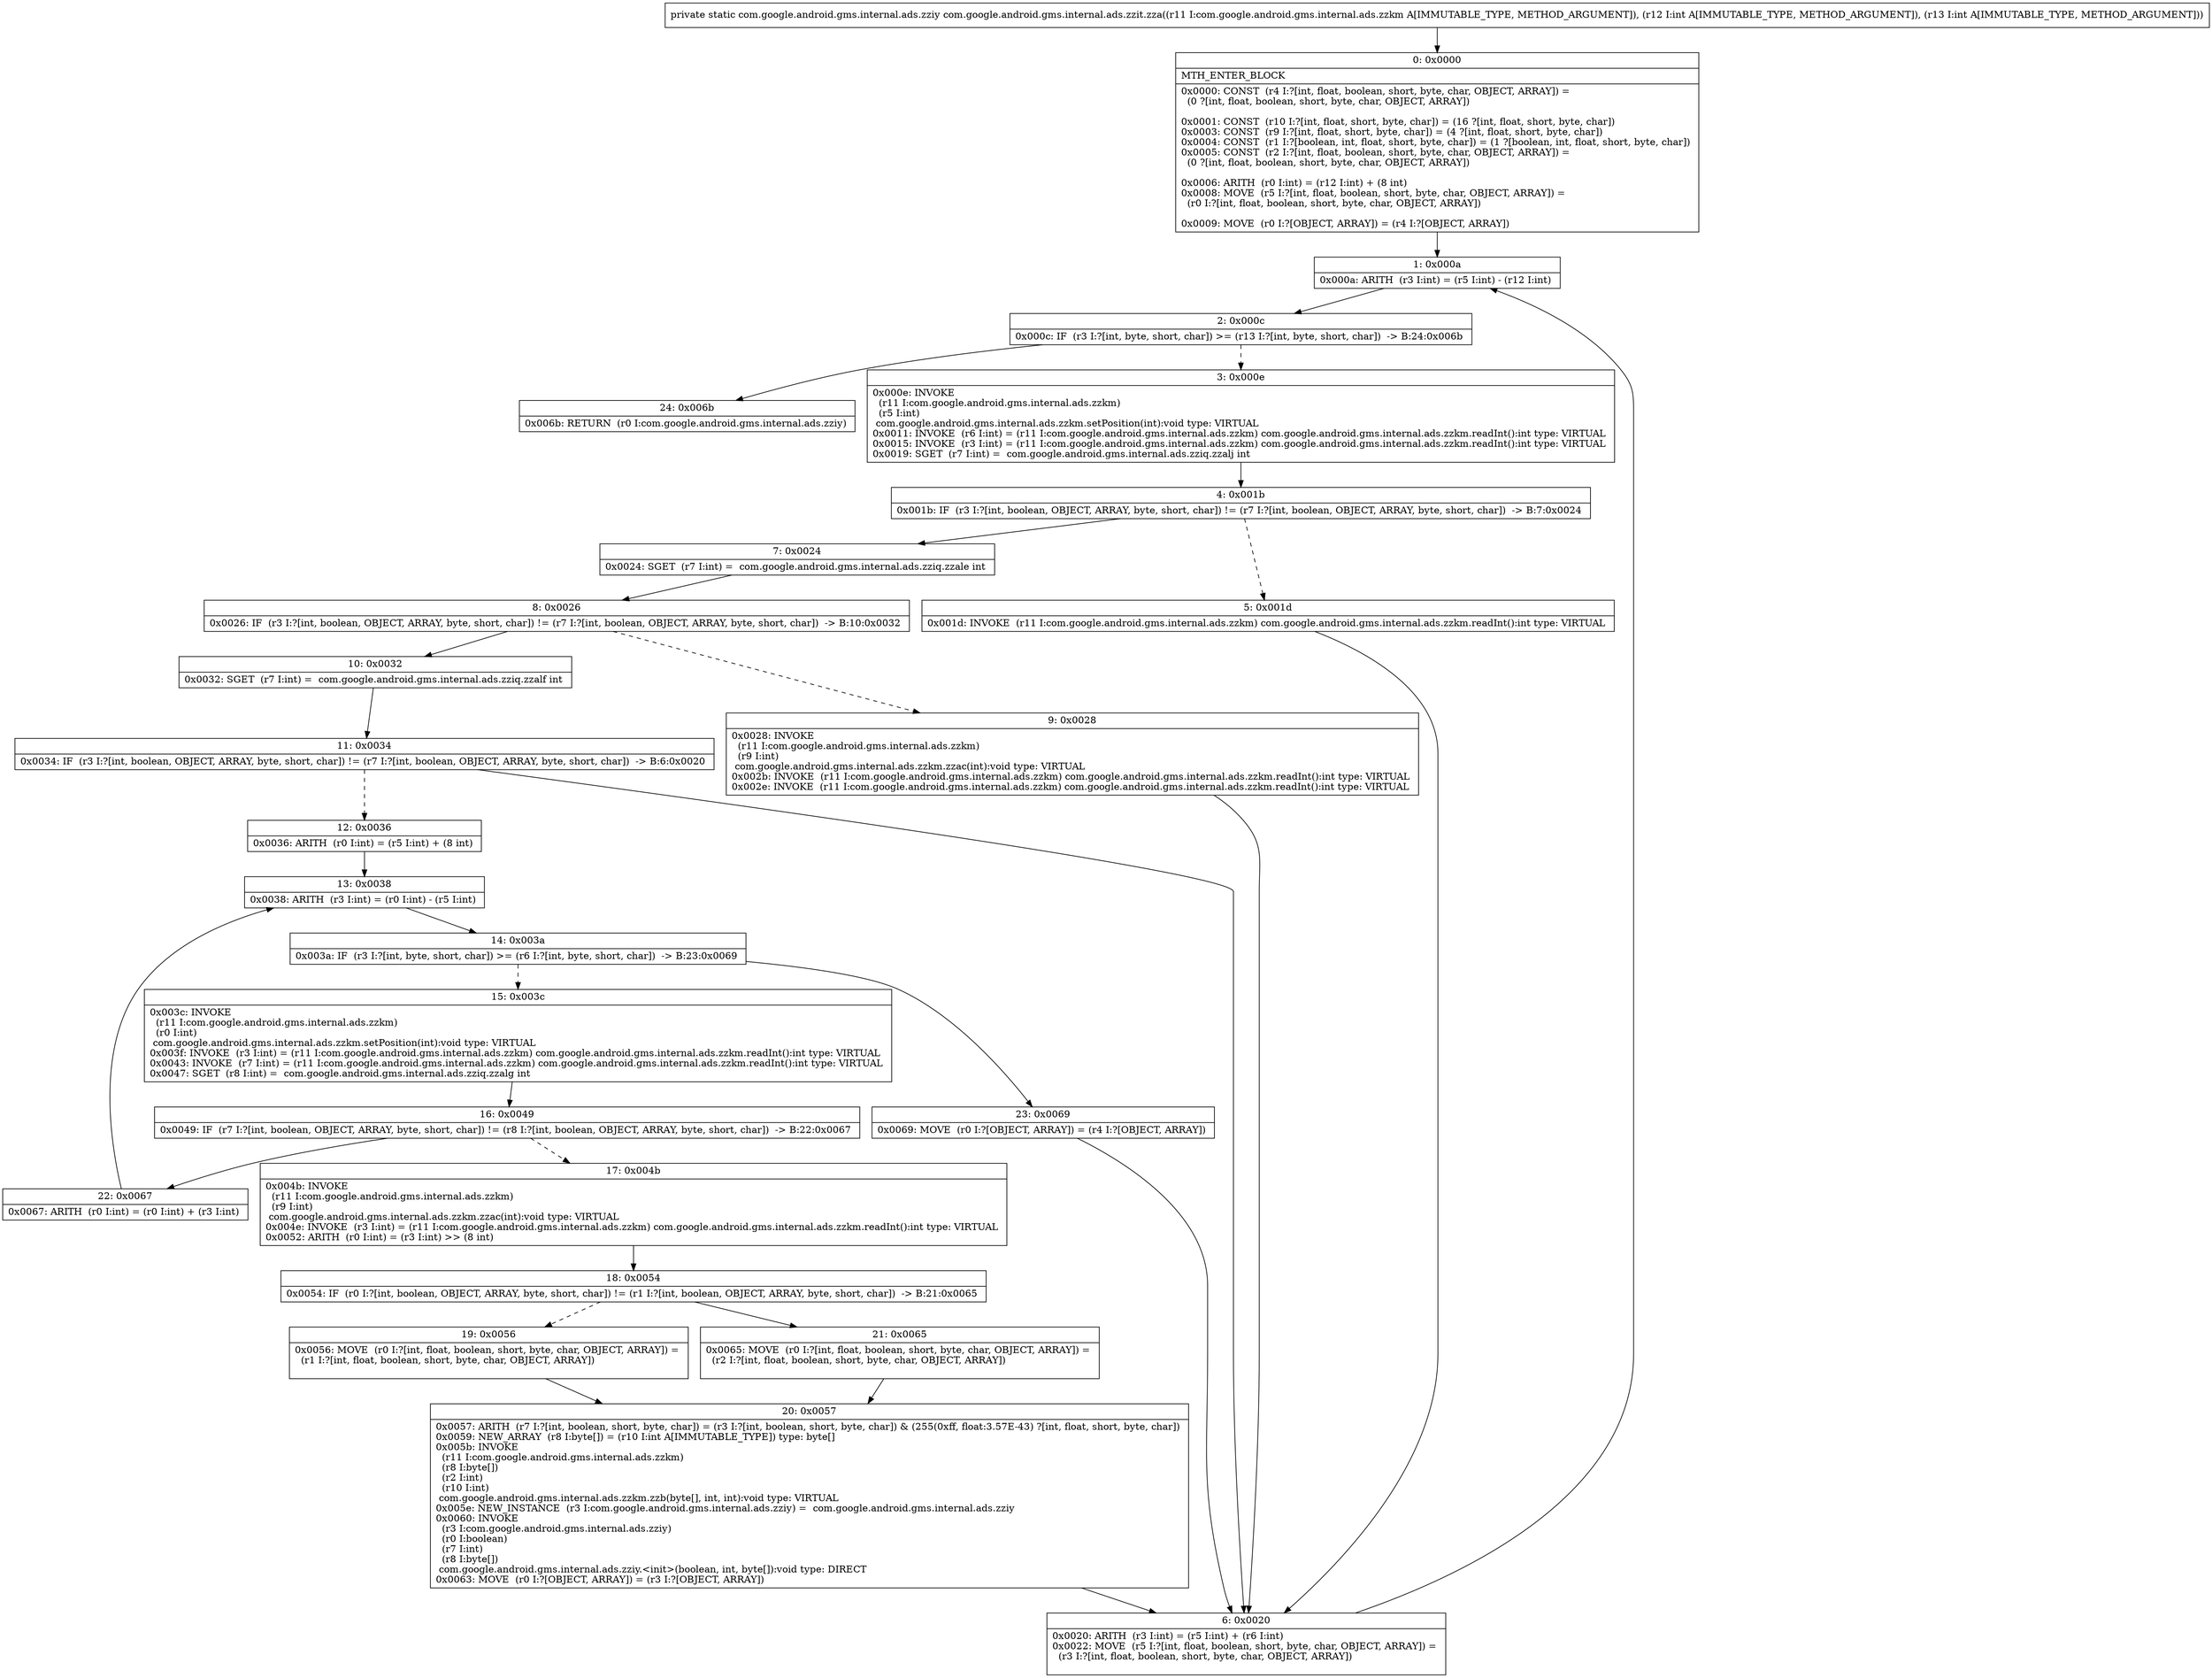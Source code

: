 digraph "CFG forcom.google.android.gms.internal.ads.zzit.zza(Lcom\/google\/android\/gms\/internal\/ads\/zzkm;II)Lcom\/google\/android\/gms\/internal\/ads\/zziy;" {
Node_0 [shape=record,label="{0\:\ 0x0000|MTH_ENTER_BLOCK\l|0x0000: CONST  (r4 I:?[int, float, boolean, short, byte, char, OBJECT, ARRAY]) = \l  (0 ?[int, float, boolean, short, byte, char, OBJECT, ARRAY])\l \l0x0001: CONST  (r10 I:?[int, float, short, byte, char]) = (16 ?[int, float, short, byte, char]) \l0x0003: CONST  (r9 I:?[int, float, short, byte, char]) = (4 ?[int, float, short, byte, char]) \l0x0004: CONST  (r1 I:?[boolean, int, float, short, byte, char]) = (1 ?[boolean, int, float, short, byte, char]) \l0x0005: CONST  (r2 I:?[int, float, boolean, short, byte, char, OBJECT, ARRAY]) = \l  (0 ?[int, float, boolean, short, byte, char, OBJECT, ARRAY])\l \l0x0006: ARITH  (r0 I:int) = (r12 I:int) + (8 int) \l0x0008: MOVE  (r5 I:?[int, float, boolean, short, byte, char, OBJECT, ARRAY]) = \l  (r0 I:?[int, float, boolean, short, byte, char, OBJECT, ARRAY])\l \l0x0009: MOVE  (r0 I:?[OBJECT, ARRAY]) = (r4 I:?[OBJECT, ARRAY]) \l}"];
Node_1 [shape=record,label="{1\:\ 0x000a|0x000a: ARITH  (r3 I:int) = (r5 I:int) \- (r12 I:int) \l}"];
Node_2 [shape=record,label="{2\:\ 0x000c|0x000c: IF  (r3 I:?[int, byte, short, char]) \>= (r13 I:?[int, byte, short, char])  \-\> B:24:0x006b \l}"];
Node_3 [shape=record,label="{3\:\ 0x000e|0x000e: INVOKE  \l  (r11 I:com.google.android.gms.internal.ads.zzkm)\l  (r5 I:int)\l com.google.android.gms.internal.ads.zzkm.setPosition(int):void type: VIRTUAL \l0x0011: INVOKE  (r6 I:int) = (r11 I:com.google.android.gms.internal.ads.zzkm) com.google.android.gms.internal.ads.zzkm.readInt():int type: VIRTUAL \l0x0015: INVOKE  (r3 I:int) = (r11 I:com.google.android.gms.internal.ads.zzkm) com.google.android.gms.internal.ads.zzkm.readInt():int type: VIRTUAL \l0x0019: SGET  (r7 I:int) =  com.google.android.gms.internal.ads.zziq.zzalj int \l}"];
Node_4 [shape=record,label="{4\:\ 0x001b|0x001b: IF  (r3 I:?[int, boolean, OBJECT, ARRAY, byte, short, char]) != (r7 I:?[int, boolean, OBJECT, ARRAY, byte, short, char])  \-\> B:7:0x0024 \l}"];
Node_5 [shape=record,label="{5\:\ 0x001d|0x001d: INVOKE  (r11 I:com.google.android.gms.internal.ads.zzkm) com.google.android.gms.internal.ads.zzkm.readInt():int type: VIRTUAL \l}"];
Node_6 [shape=record,label="{6\:\ 0x0020|0x0020: ARITH  (r3 I:int) = (r5 I:int) + (r6 I:int) \l0x0022: MOVE  (r5 I:?[int, float, boolean, short, byte, char, OBJECT, ARRAY]) = \l  (r3 I:?[int, float, boolean, short, byte, char, OBJECT, ARRAY])\l \l}"];
Node_7 [shape=record,label="{7\:\ 0x0024|0x0024: SGET  (r7 I:int) =  com.google.android.gms.internal.ads.zziq.zzale int \l}"];
Node_8 [shape=record,label="{8\:\ 0x0026|0x0026: IF  (r3 I:?[int, boolean, OBJECT, ARRAY, byte, short, char]) != (r7 I:?[int, boolean, OBJECT, ARRAY, byte, short, char])  \-\> B:10:0x0032 \l}"];
Node_9 [shape=record,label="{9\:\ 0x0028|0x0028: INVOKE  \l  (r11 I:com.google.android.gms.internal.ads.zzkm)\l  (r9 I:int)\l com.google.android.gms.internal.ads.zzkm.zzac(int):void type: VIRTUAL \l0x002b: INVOKE  (r11 I:com.google.android.gms.internal.ads.zzkm) com.google.android.gms.internal.ads.zzkm.readInt():int type: VIRTUAL \l0x002e: INVOKE  (r11 I:com.google.android.gms.internal.ads.zzkm) com.google.android.gms.internal.ads.zzkm.readInt():int type: VIRTUAL \l}"];
Node_10 [shape=record,label="{10\:\ 0x0032|0x0032: SGET  (r7 I:int) =  com.google.android.gms.internal.ads.zziq.zzalf int \l}"];
Node_11 [shape=record,label="{11\:\ 0x0034|0x0034: IF  (r3 I:?[int, boolean, OBJECT, ARRAY, byte, short, char]) != (r7 I:?[int, boolean, OBJECT, ARRAY, byte, short, char])  \-\> B:6:0x0020 \l}"];
Node_12 [shape=record,label="{12\:\ 0x0036|0x0036: ARITH  (r0 I:int) = (r5 I:int) + (8 int) \l}"];
Node_13 [shape=record,label="{13\:\ 0x0038|0x0038: ARITH  (r3 I:int) = (r0 I:int) \- (r5 I:int) \l}"];
Node_14 [shape=record,label="{14\:\ 0x003a|0x003a: IF  (r3 I:?[int, byte, short, char]) \>= (r6 I:?[int, byte, short, char])  \-\> B:23:0x0069 \l}"];
Node_15 [shape=record,label="{15\:\ 0x003c|0x003c: INVOKE  \l  (r11 I:com.google.android.gms.internal.ads.zzkm)\l  (r0 I:int)\l com.google.android.gms.internal.ads.zzkm.setPosition(int):void type: VIRTUAL \l0x003f: INVOKE  (r3 I:int) = (r11 I:com.google.android.gms.internal.ads.zzkm) com.google.android.gms.internal.ads.zzkm.readInt():int type: VIRTUAL \l0x0043: INVOKE  (r7 I:int) = (r11 I:com.google.android.gms.internal.ads.zzkm) com.google.android.gms.internal.ads.zzkm.readInt():int type: VIRTUAL \l0x0047: SGET  (r8 I:int) =  com.google.android.gms.internal.ads.zziq.zzalg int \l}"];
Node_16 [shape=record,label="{16\:\ 0x0049|0x0049: IF  (r7 I:?[int, boolean, OBJECT, ARRAY, byte, short, char]) != (r8 I:?[int, boolean, OBJECT, ARRAY, byte, short, char])  \-\> B:22:0x0067 \l}"];
Node_17 [shape=record,label="{17\:\ 0x004b|0x004b: INVOKE  \l  (r11 I:com.google.android.gms.internal.ads.zzkm)\l  (r9 I:int)\l com.google.android.gms.internal.ads.zzkm.zzac(int):void type: VIRTUAL \l0x004e: INVOKE  (r3 I:int) = (r11 I:com.google.android.gms.internal.ads.zzkm) com.google.android.gms.internal.ads.zzkm.readInt():int type: VIRTUAL \l0x0052: ARITH  (r0 I:int) = (r3 I:int) \>\> (8 int) \l}"];
Node_18 [shape=record,label="{18\:\ 0x0054|0x0054: IF  (r0 I:?[int, boolean, OBJECT, ARRAY, byte, short, char]) != (r1 I:?[int, boolean, OBJECT, ARRAY, byte, short, char])  \-\> B:21:0x0065 \l}"];
Node_19 [shape=record,label="{19\:\ 0x0056|0x0056: MOVE  (r0 I:?[int, float, boolean, short, byte, char, OBJECT, ARRAY]) = \l  (r1 I:?[int, float, boolean, short, byte, char, OBJECT, ARRAY])\l \l}"];
Node_20 [shape=record,label="{20\:\ 0x0057|0x0057: ARITH  (r7 I:?[int, boolean, short, byte, char]) = (r3 I:?[int, boolean, short, byte, char]) & (255(0xff, float:3.57E\-43) ?[int, float, short, byte, char]) \l0x0059: NEW_ARRAY  (r8 I:byte[]) = (r10 I:int A[IMMUTABLE_TYPE]) type: byte[] \l0x005b: INVOKE  \l  (r11 I:com.google.android.gms.internal.ads.zzkm)\l  (r8 I:byte[])\l  (r2 I:int)\l  (r10 I:int)\l com.google.android.gms.internal.ads.zzkm.zzb(byte[], int, int):void type: VIRTUAL \l0x005e: NEW_INSTANCE  (r3 I:com.google.android.gms.internal.ads.zziy) =  com.google.android.gms.internal.ads.zziy \l0x0060: INVOKE  \l  (r3 I:com.google.android.gms.internal.ads.zziy)\l  (r0 I:boolean)\l  (r7 I:int)\l  (r8 I:byte[])\l com.google.android.gms.internal.ads.zziy.\<init\>(boolean, int, byte[]):void type: DIRECT \l0x0063: MOVE  (r0 I:?[OBJECT, ARRAY]) = (r3 I:?[OBJECT, ARRAY]) \l}"];
Node_21 [shape=record,label="{21\:\ 0x0065|0x0065: MOVE  (r0 I:?[int, float, boolean, short, byte, char, OBJECT, ARRAY]) = \l  (r2 I:?[int, float, boolean, short, byte, char, OBJECT, ARRAY])\l \l}"];
Node_22 [shape=record,label="{22\:\ 0x0067|0x0067: ARITH  (r0 I:int) = (r0 I:int) + (r3 I:int) \l}"];
Node_23 [shape=record,label="{23\:\ 0x0069|0x0069: MOVE  (r0 I:?[OBJECT, ARRAY]) = (r4 I:?[OBJECT, ARRAY]) \l}"];
Node_24 [shape=record,label="{24\:\ 0x006b|0x006b: RETURN  (r0 I:com.google.android.gms.internal.ads.zziy) \l}"];
MethodNode[shape=record,label="{private static com.google.android.gms.internal.ads.zziy com.google.android.gms.internal.ads.zzit.zza((r11 I:com.google.android.gms.internal.ads.zzkm A[IMMUTABLE_TYPE, METHOD_ARGUMENT]), (r12 I:int A[IMMUTABLE_TYPE, METHOD_ARGUMENT]), (r13 I:int A[IMMUTABLE_TYPE, METHOD_ARGUMENT])) }"];
MethodNode -> Node_0;
Node_0 -> Node_1;
Node_1 -> Node_2;
Node_2 -> Node_3[style=dashed];
Node_2 -> Node_24;
Node_3 -> Node_4;
Node_4 -> Node_5[style=dashed];
Node_4 -> Node_7;
Node_5 -> Node_6;
Node_6 -> Node_1;
Node_7 -> Node_8;
Node_8 -> Node_9[style=dashed];
Node_8 -> Node_10;
Node_9 -> Node_6;
Node_10 -> Node_11;
Node_11 -> Node_6;
Node_11 -> Node_12[style=dashed];
Node_12 -> Node_13;
Node_13 -> Node_14;
Node_14 -> Node_15[style=dashed];
Node_14 -> Node_23;
Node_15 -> Node_16;
Node_16 -> Node_17[style=dashed];
Node_16 -> Node_22;
Node_17 -> Node_18;
Node_18 -> Node_19[style=dashed];
Node_18 -> Node_21;
Node_19 -> Node_20;
Node_20 -> Node_6;
Node_21 -> Node_20;
Node_22 -> Node_13;
Node_23 -> Node_6;
}

